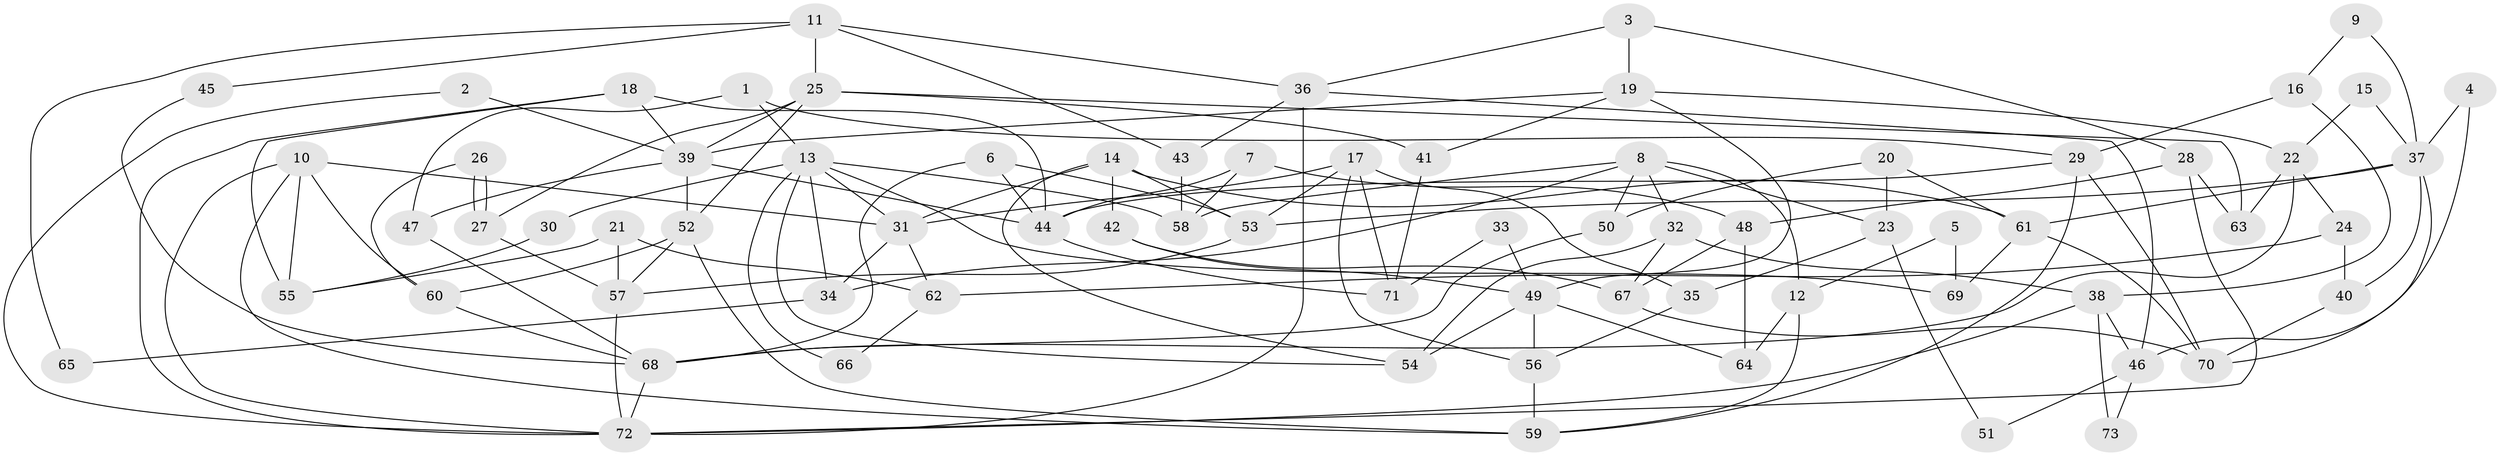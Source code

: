 // coarse degree distribution, {6: 0.08333333333333333, 2: 0.2222222222222222, 13: 0.027777777777777776, 4: 0.1111111111111111, 3: 0.19444444444444445, 5: 0.027777777777777776, 8: 0.08333333333333333, 7: 0.1388888888888889, 10: 0.027777777777777776, 12: 0.027777777777777776, 11: 0.027777777777777776, 9: 0.027777777777777776}
// Generated by graph-tools (version 1.1) at 2025/18/03/04/25 18:18:38]
// undirected, 73 vertices, 146 edges
graph export_dot {
graph [start="1"]
  node [color=gray90,style=filled];
  1;
  2;
  3;
  4;
  5;
  6;
  7;
  8;
  9;
  10;
  11;
  12;
  13;
  14;
  15;
  16;
  17;
  18;
  19;
  20;
  21;
  22;
  23;
  24;
  25;
  26;
  27;
  28;
  29;
  30;
  31;
  32;
  33;
  34;
  35;
  36;
  37;
  38;
  39;
  40;
  41;
  42;
  43;
  44;
  45;
  46;
  47;
  48;
  49;
  50;
  51;
  52;
  53;
  54;
  55;
  56;
  57;
  58;
  59;
  60;
  61;
  62;
  63;
  64;
  65;
  66;
  67;
  68;
  69;
  70;
  71;
  72;
  73;
  1 -- 13;
  1 -- 29;
  1 -- 47;
  2 -- 72;
  2 -- 39;
  3 -- 19;
  3 -- 28;
  3 -- 36;
  4 -- 37;
  4 -- 46;
  5 -- 12;
  5 -- 69;
  6 -- 68;
  6 -- 53;
  6 -- 44;
  7 -- 58;
  7 -- 44;
  7 -- 48;
  8 -- 23;
  8 -- 58;
  8 -- 12;
  8 -- 32;
  8 -- 34;
  8 -- 50;
  9 -- 37;
  9 -- 16;
  10 -- 31;
  10 -- 60;
  10 -- 55;
  10 -- 59;
  10 -- 72;
  11 -- 25;
  11 -- 36;
  11 -- 43;
  11 -- 45;
  11 -- 65;
  12 -- 64;
  12 -- 59;
  13 -- 31;
  13 -- 34;
  13 -- 30;
  13 -- 54;
  13 -- 58;
  13 -- 66;
  13 -- 69;
  14 -- 54;
  14 -- 61;
  14 -- 31;
  14 -- 42;
  14 -- 53;
  15 -- 37;
  15 -- 22;
  16 -- 29;
  16 -- 38;
  17 -- 53;
  17 -- 71;
  17 -- 31;
  17 -- 35;
  17 -- 56;
  18 -- 72;
  18 -- 44;
  18 -- 39;
  18 -- 55;
  19 -- 39;
  19 -- 49;
  19 -- 22;
  19 -- 41;
  20 -- 61;
  20 -- 50;
  20 -- 23;
  21 -- 55;
  21 -- 57;
  21 -- 62;
  22 -- 68;
  22 -- 24;
  22 -- 63;
  23 -- 35;
  23 -- 51;
  24 -- 62;
  24 -- 40;
  25 -- 39;
  25 -- 52;
  25 -- 27;
  25 -- 41;
  25 -- 63;
  26 -- 27;
  26 -- 27;
  26 -- 60;
  27 -- 57;
  28 -- 63;
  28 -- 72;
  28 -- 48;
  29 -- 70;
  29 -- 59;
  29 -- 44;
  30 -- 55;
  31 -- 34;
  31 -- 62;
  32 -- 54;
  32 -- 38;
  32 -- 67;
  33 -- 49;
  33 -- 71;
  34 -- 65;
  35 -- 56;
  36 -- 72;
  36 -- 43;
  36 -- 46;
  37 -- 53;
  37 -- 40;
  37 -- 61;
  37 -- 70;
  38 -- 72;
  38 -- 46;
  38 -- 73;
  39 -- 44;
  39 -- 47;
  39 -- 52;
  40 -- 70;
  41 -- 71;
  42 -- 67;
  42 -- 49;
  43 -- 58;
  44 -- 71;
  45 -- 68;
  46 -- 51;
  46 -- 73;
  47 -- 68;
  48 -- 64;
  48 -- 67;
  49 -- 56;
  49 -- 54;
  49 -- 64;
  50 -- 68;
  52 -- 59;
  52 -- 57;
  52 -- 60;
  53 -- 57;
  56 -- 59;
  57 -- 72;
  60 -- 68;
  61 -- 70;
  61 -- 69;
  62 -- 66;
  67 -- 70;
  68 -- 72;
}

